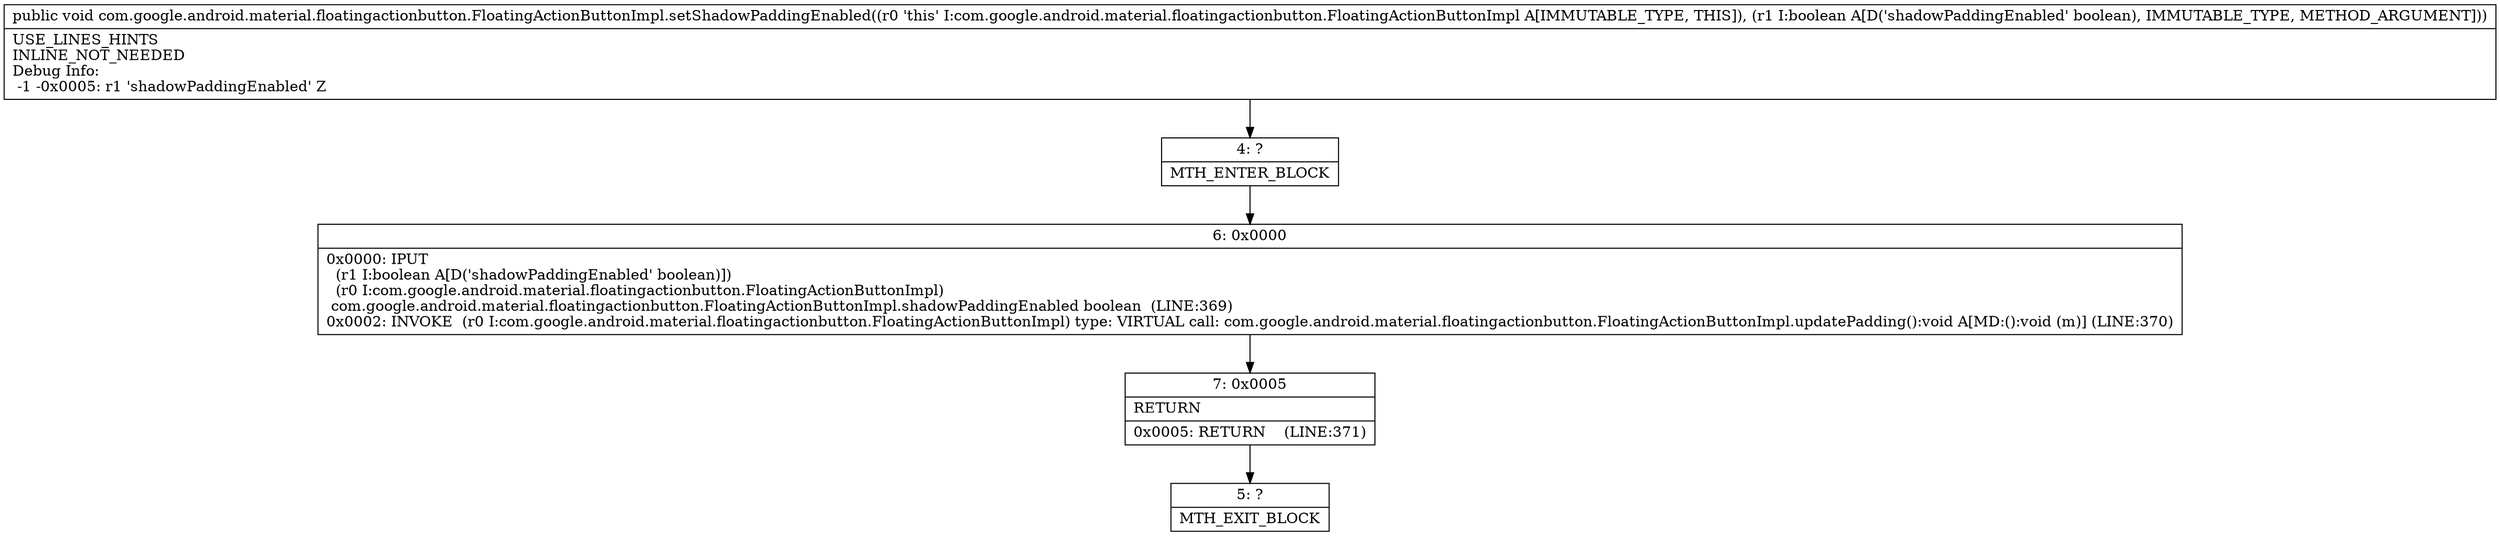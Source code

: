 digraph "CFG forcom.google.android.material.floatingactionbutton.FloatingActionButtonImpl.setShadowPaddingEnabled(Z)V" {
Node_4 [shape=record,label="{4\:\ ?|MTH_ENTER_BLOCK\l}"];
Node_6 [shape=record,label="{6\:\ 0x0000|0x0000: IPUT  \l  (r1 I:boolean A[D('shadowPaddingEnabled' boolean)])\l  (r0 I:com.google.android.material.floatingactionbutton.FloatingActionButtonImpl)\l com.google.android.material.floatingactionbutton.FloatingActionButtonImpl.shadowPaddingEnabled boolean  (LINE:369)\l0x0002: INVOKE  (r0 I:com.google.android.material.floatingactionbutton.FloatingActionButtonImpl) type: VIRTUAL call: com.google.android.material.floatingactionbutton.FloatingActionButtonImpl.updatePadding():void A[MD:():void (m)] (LINE:370)\l}"];
Node_7 [shape=record,label="{7\:\ 0x0005|RETURN\l|0x0005: RETURN    (LINE:371)\l}"];
Node_5 [shape=record,label="{5\:\ ?|MTH_EXIT_BLOCK\l}"];
MethodNode[shape=record,label="{public void com.google.android.material.floatingactionbutton.FloatingActionButtonImpl.setShadowPaddingEnabled((r0 'this' I:com.google.android.material.floatingactionbutton.FloatingActionButtonImpl A[IMMUTABLE_TYPE, THIS]), (r1 I:boolean A[D('shadowPaddingEnabled' boolean), IMMUTABLE_TYPE, METHOD_ARGUMENT]))  | USE_LINES_HINTS\lINLINE_NOT_NEEDED\lDebug Info:\l  \-1 \-0x0005: r1 'shadowPaddingEnabled' Z\l}"];
MethodNode -> Node_4;Node_4 -> Node_6;
Node_6 -> Node_7;
Node_7 -> Node_5;
}

